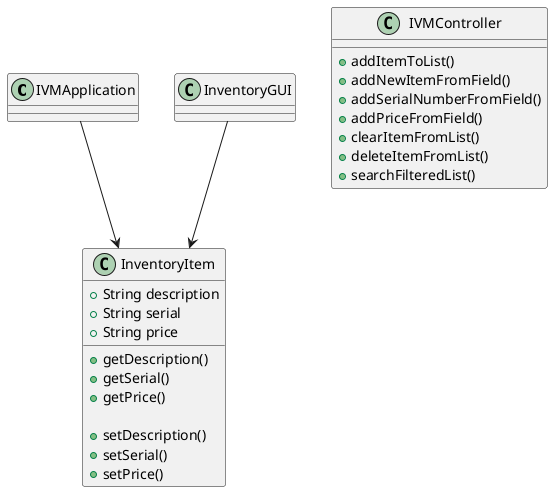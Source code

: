 @startuml
Class IVMApplication{
}

Class InventoryItem{
+ String description
+ String serial
+ String price

+ getDescription()
+ getSerial()
+ getPrice()

+ setDescription()
+ setSerial()
+ setPrice()
}

Class InventoryGUI{
}

Class IVMController{
 + addItemToList()
 + addNewItemFromField()
 + addSerialNumberFromField()
 + addPriceFromField()
 + clearItemFromList()
 + deleteItemFromList()
 + searchFilteredList()

}

IVMApplication --> InventoryItem

InventoryGUI --> InventoryItem
@enduml